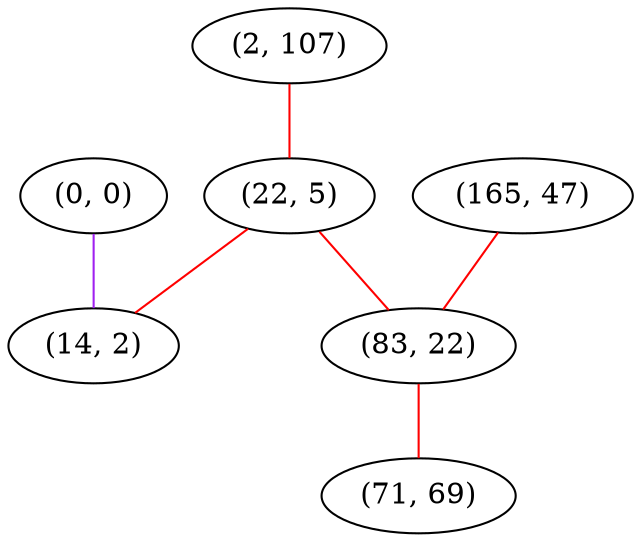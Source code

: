 graph "" {
"(0, 0)";
"(2, 107)";
"(22, 5)";
"(165, 47)";
"(83, 22)";
"(71, 69)";
"(14, 2)";
"(0, 0)" -- "(14, 2)"  [color=purple, key=0, weight=4];
"(2, 107)" -- "(22, 5)"  [color=red, key=0, weight=1];
"(22, 5)" -- "(14, 2)"  [color=red, key=0, weight=1];
"(22, 5)" -- "(83, 22)"  [color=red, key=0, weight=1];
"(165, 47)" -- "(83, 22)"  [color=red, key=0, weight=1];
"(83, 22)" -- "(71, 69)"  [color=red, key=0, weight=1];
}
